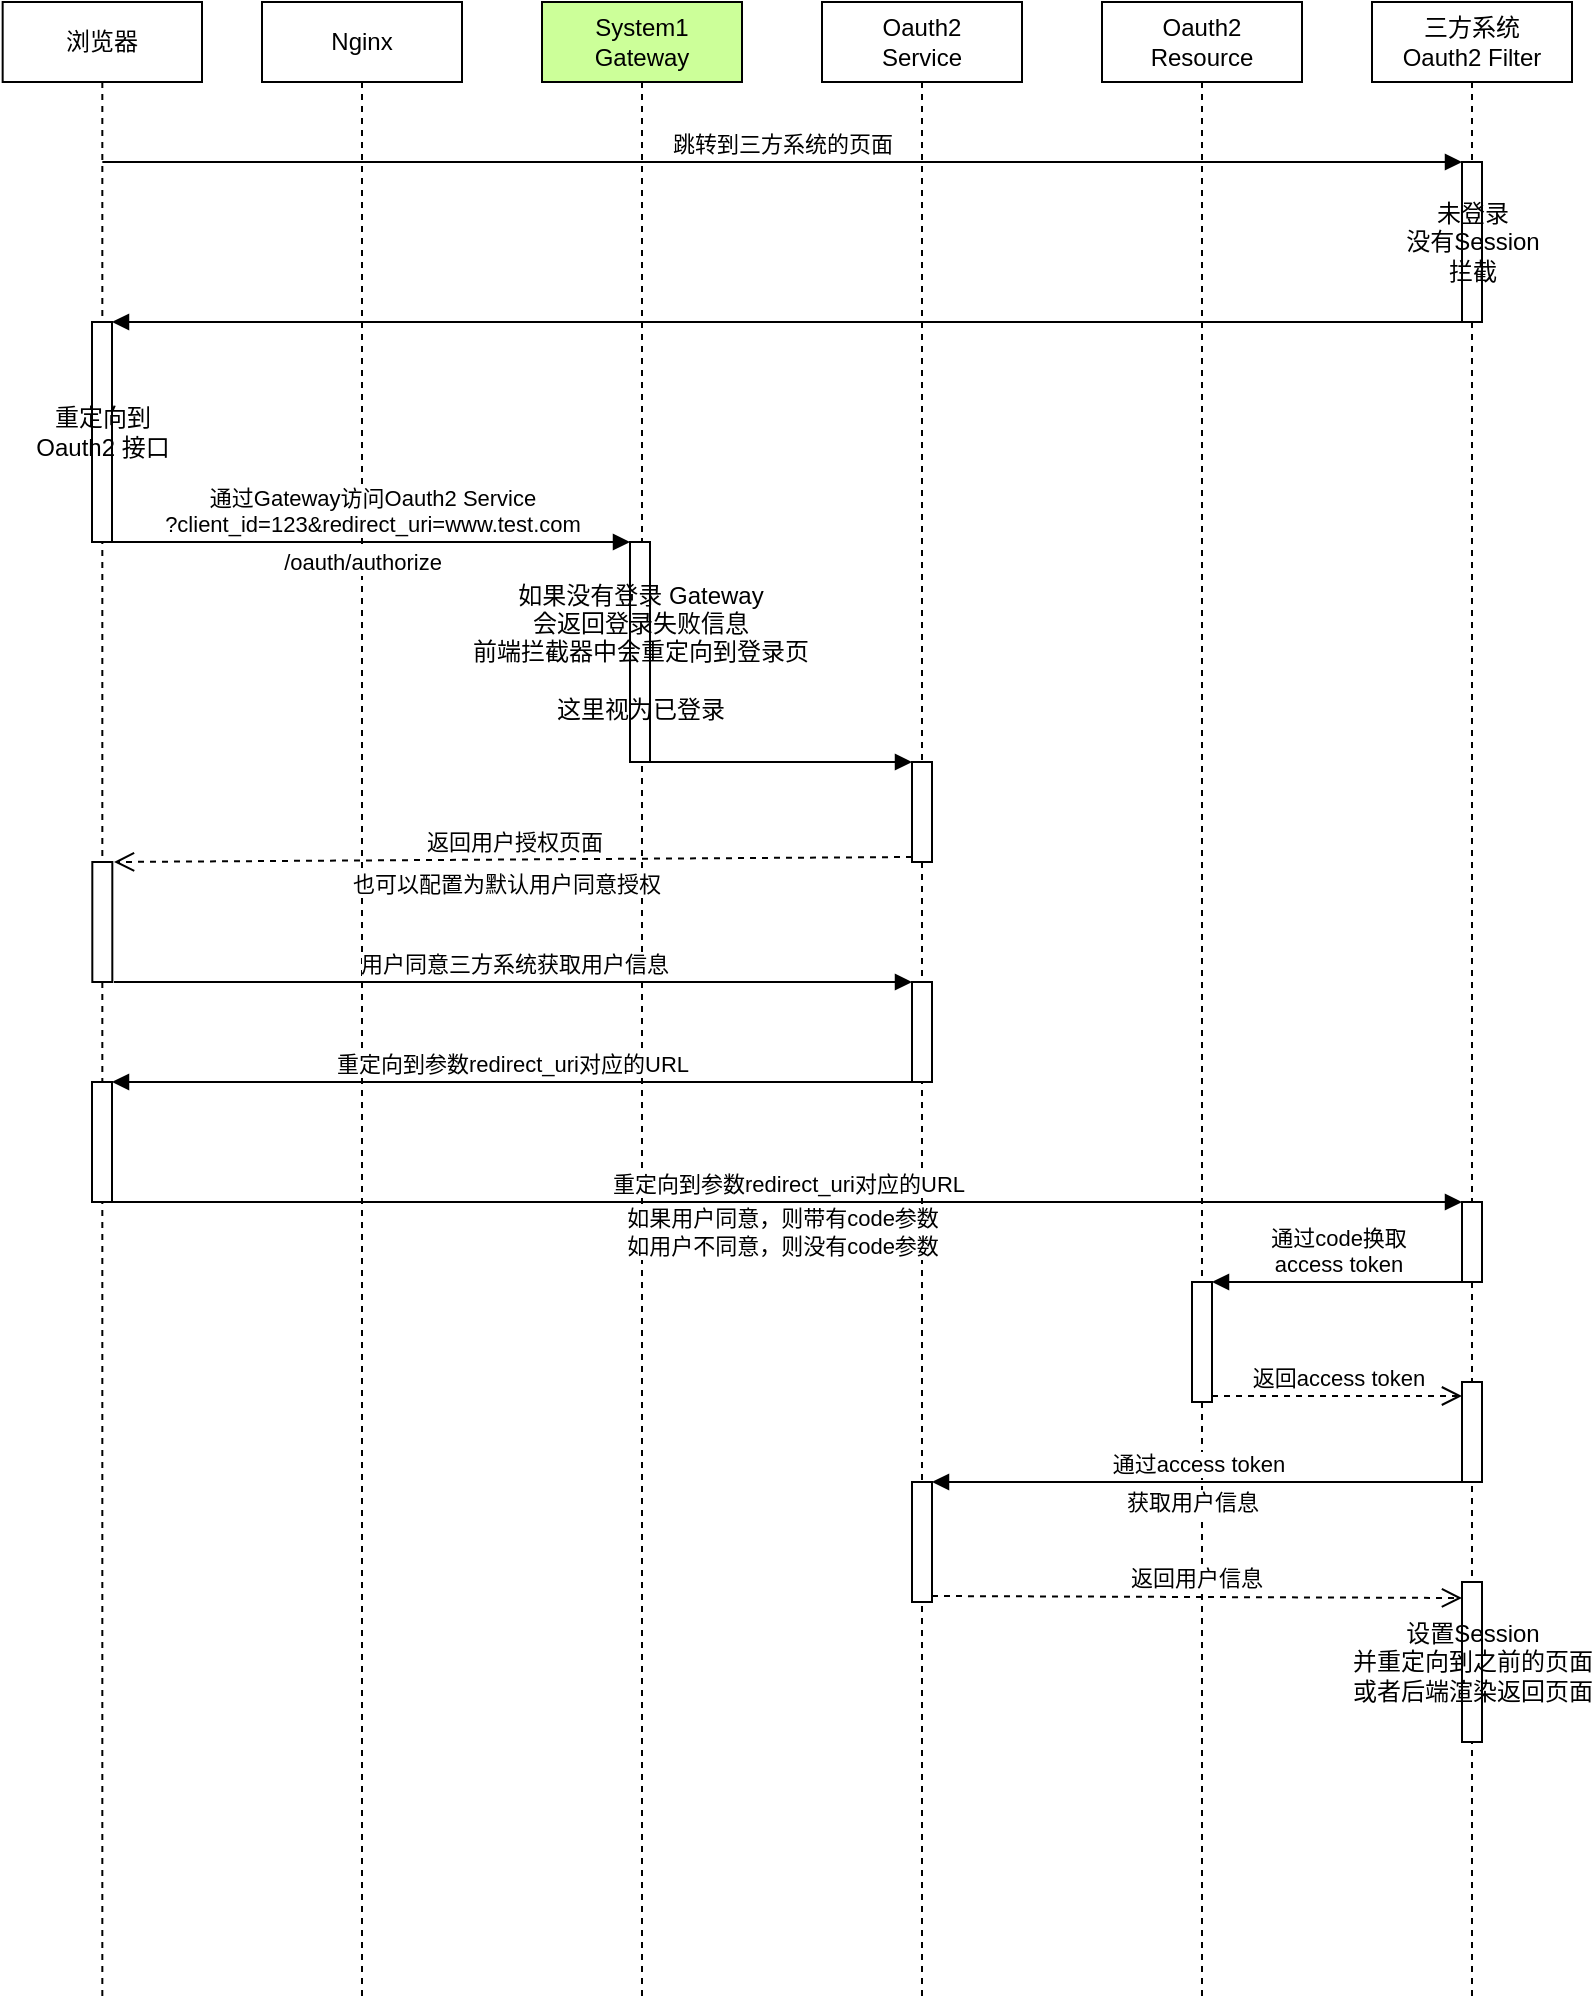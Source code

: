 <mxfile version="14.4.9" type="github">
  <diagram id="dh1iSAnI9LNPIimuFHRk" name="第 1 页">
    <mxGraphModel dx="1102" dy="1723" grid="1" gridSize="10" guides="1" tooltips="1" connect="1" arrows="1" fold="1" page="1" pageScale="1" pageWidth="827" pageHeight="1169" math="0" shadow="0">
      <root>
        <mxCell id="0" />
        <mxCell id="1" parent="0" />
        <mxCell id="rMGrHHltTkKnKPmvmLih-30" value="三方系统&lt;br&gt;Oauth2 Filter" style="shape=umlLifeline;perimeter=lifelinePerimeter;whiteSpace=wrap;html=1;container=0;collapsible=0;recursiveResize=0;outlineConnect=0;" parent="1" vertex="1">
          <mxGeometry x="755" y="-30" width="100" height="1000" as="geometry" />
        </mxCell>
        <mxCell id="rMGrHHltTkKnKPmvmLih-76" value="设置Session&lt;br&gt;并重定向到之前的页面&lt;br&gt;或者后端渲染返回页面" style="html=1;points=[];perimeter=orthogonalPerimeter;" parent="1" vertex="1">
          <mxGeometry x="800" y="760" width="10" height="80" as="geometry" />
        </mxCell>
        <mxCell id="rMGrHHltTkKnKPmvmLih-1" value="浏览器" style="shape=umlLifeline;perimeter=lifelinePerimeter;whiteSpace=wrap;html=1;container=0;collapsible=0;recursiveResize=0;outlineConnect=0;" parent="1" vertex="1">
          <mxGeometry x="70.33" y="-30" width="99.67" height="1000" as="geometry" />
        </mxCell>
        <mxCell id="rMGrHHltTkKnKPmvmLih-2" value="Nginx" style="shape=umlLifeline;perimeter=lifelinePerimeter;whiteSpace=wrap;html=1;container=0;collapsible=0;recursiveResize=0;outlineConnect=0;" parent="1" vertex="1">
          <mxGeometry x="200" y="-30" width="100" height="1000" as="geometry" />
        </mxCell>
        <mxCell id="rMGrHHltTkKnKPmvmLih-4" value="System1&lt;br&gt;Gateway" style="shape=umlLifeline;perimeter=lifelinePerimeter;whiteSpace=wrap;html=1;container=0;collapsible=0;recursiveResize=0;outlineConnect=0;fillColor=#CCFF99;" parent="1" vertex="1">
          <mxGeometry x="340" y="-30" width="100" height="1000" as="geometry" />
        </mxCell>
        <mxCell id="rMGrHHltTkKnKPmvmLih-26" value="Oauth2&lt;br&gt;Service" style="shape=umlLifeline;perimeter=lifelinePerimeter;whiteSpace=wrap;html=1;container=0;collapsible=0;recursiveResize=0;outlineConnect=0;" parent="1" vertex="1">
          <mxGeometry x="480" y="-30" width="100" height="1000" as="geometry" />
        </mxCell>
        <mxCell id="rMGrHHltTkKnKPmvmLih-27" value="未登录&lt;br&gt;没有Session&lt;br&gt;拦截" style="html=1;points=[];perimeter=orthogonalPerimeter;" parent="1" vertex="1">
          <mxGeometry x="800" y="50" width="10" height="80" as="geometry" />
        </mxCell>
        <mxCell id="rMGrHHltTkKnKPmvmLih-28" value="跳转到三方系统的页面" style="html=1;verticalAlign=bottom;endArrow=block;entryX=0;entryY=0;" parent="1" source="rMGrHHltTkKnKPmvmLih-1" target="rMGrHHltTkKnKPmvmLih-27" edge="1">
          <mxGeometry relative="1" as="geometry">
            <mxPoint x="595" y="50" as="sourcePoint" />
          </mxGeometry>
        </mxCell>
        <mxCell id="rMGrHHltTkKnKPmvmLih-31" value="Oauth2&lt;br&gt;Resource" style="shape=umlLifeline;perimeter=lifelinePerimeter;whiteSpace=wrap;html=1;container=0;collapsible=0;recursiveResize=0;outlineConnect=0;" parent="1" vertex="1">
          <mxGeometry x="620" y="-30" width="100" height="1000" as="geometry" />
        </mxCell>
        <mxCell id="rMGrHHltTkKnKPmvmLih-32" value="重定向到&lt;br&gt;Oauth2 接口" style="html=1;points=[];perimeter=orthogonalPerimeter;" parent="1" vertex="1">
          <mxGeometry x="115" y="130" width="10" height="110" as="geometry" />
        </mxCell>
        <mxCell id="rMGrHHltTkKnKPmvmLih-33" value="" style="html=1;verticalAlign=bottom;endArrow=block;entryX=1;entryY=0;exitX=0;exitY=1;exitDx=0;exitDy=0;exitPerimeter=0;" parent="1" source="rMGrHHltTkKnKPmvmLih-27" target="rMGrHHltTkKnKPmvmLih-32" edge="1">
          <mxGeometry relative="1" as="geometry">
            <mxPoint x="880" y="130" as="sourcePoint" />
          </mxGeometry>
        </mxCell>
        <mxCell id="rMGrHHltTkKnKPmvmLih-35" value="如果没有登录 Gateway&lt;br&gt;会返回登录失败信息&lt;br&gt;前端拦截器中会重定向到登录页&lt;br&gt;&lt;br&gt;这里视为已登录" style="html=1;points=[];perimeter=orthogonalPerimeter;" parent="1" vertex="1">
          <mxGeometry x="384" y="240" width="10" height="110" as="geometry" />
        </mxCell>
        <mxCell id="rMGrHHltTkKnKPmvmLih-36" value="通过Gateway访问Oauth2 Service&lt;br&gt;?client_id=123&amp;amp;redirect_uri=www.test.com" style="html=1;verticalAlign=bottom;endArrow=block;entryX=0;entryY=0;exitX=1.1;exitY=1;exitDx=0;exitDy=0;exitPerimeter=0;" parent="1" target="rMGrHHltTkKnKPmvmLih-35" edge="1">
          <mxGeometry relative="1" as="geometry">
            <mxPoint x="125" y="240" as="sourcePoint" />
          </mxGeometry>
        </mxCell>
        <mxCell id="rMGrHHltTkKnKPmvmLih-41" value="/oauth/authorize" style="edgeLabel;html=1;align=center;verticalAlign=middle;resizable=0;points=[];" parent="rMGrHHltTkKnKPmvmLih-36" vertex="1" connectable="0">
          <mxGeometry x="-0.081" relative="1" as="geometry">
            <mxPoint x="6" y="10" as="offset" />
          </mxGeometry>
        </mxCell>
        <mxCell id="rMGrHHltTkKnKPmvmLih-38" value="" style="html=1;points=[];perimeter=orthogonalPerimeter;" parent="1" vertex="1">
          <mxGeometry x="525" y="350" width="10" height="50" as="geometry" />
        </mxCell>
        <mxCell id="rMGrHHltTkKnKPmvmLih-39" value="" style="html=1;verticalAlign=bottom;endArrow=block;entryX=0;entryY=0;" parent="1" source="rMGrHHltTkKnKPmvmLih-35" target="rMGrHHltTkKnKPmvmLih-38" edge="1">
          <mxGeometry relative="1" as="geometry">
            <mxPoint x="455" y="350" as="sourcePoint" />
          </mxGeometry>
        </mxCell>
        <mxCell id="rMGrHHltTkKnKPmvmLih-40" value="返回用户授权页面" style="html=1;verticalAlign=bottom;endArrow=open;dashed=1;endSize=8;exitX=0;exitY=0.95;entryX=1.084;entryY=0;entryDx=0;entryDy=0;entryPerimeter=0;" parent="1" source="rMGrHHltTkKnKPmvmLih-38" target="rMGrHHltTkKnKPmvmLih-46" edge="1">
          <mxGeometry relative="1" as="geometry">
            <mxPoint x="455" y="426" as="targetPoint" />
          </mxGeometry>
        </mxCell>
        <mxCell id="rMGrHHltTkKnKPmvmLih-42" value="也可以配置为默认用户同意授权" style="edgeLabel;html=1;align=center;verticalAlign=middle;resizable=0;points=[];" parent="rMGrHHltTkKnKPmvmLih-40" vertex="1" connectable="0">
          <mxGeometry x="-0.507" relative="1" as="geometry">
            <mxPoint x="-105" y="12.5" as="offset" />
          </mxGeometry>
        </mxCell>
        <mxCell id="rMGrHHltTkKnKPmvmLih-46" value="" style="html=1;points=[];perimeter=orthogonalPerimeter;" parent="1" vertex="1">
          <mxGeometry x="115.16" y="400" width="10" height="60" as="geometry" />
        </mxCell>
        <mxCell id="rMGrHHltTkKnKPmvmLih-49" value="" style="html=1;points=[];perimeter=orthogonalPerimeter;" parent="1" vertex="1">
          <mxGeometry x="525" y="460" width="10" height="50" as="geometry" />
        </mxCell>
        <mxCell id="rMGrHHltTkKnKPmvmLih-50" value="用户同意三方系统获取用户信息" style="html=1;verticalAlign=bottom;endArrow=block;entryX=0;entryY=0;exitX=1.084;exitY=1;exitDx=0;exitDy=0;exitPerimeter=0;" parent="1" source="rMGrHHltTkKnKPmvmLih-46" target="rMGrHHltTkKnKPmvmLih-49" edge="1">
          <mxGeometry relative="1" as="geometry">
            <mxPoint x="455" y="460" as="sourcePoint" />
          </mxGeometry>
        </mxCell>
        <mxCell id="rMGrHHltTkKnKPmvmLih-55" value="" style="html=1;points=[];perimeter=orthogonalPerimeter;" parent="1" vertex="1">
          <mxGeometry x="115" y="510" width="10" height="60" as="geometry" />
        </mxCell>
        <mxCell id="rMGrHHltTkKnKPmvmLih-56" value="重定向到参数redirect_uri对应的URL" style="html=1;verticalAlign=bottom;endArrow=block;entryX=1;entryY=0;exitX=0;exitY=1;exitDx=0;exitDy=0;exitPerimeter=0;" parent="1" source="rMGrHHltTkKnKPmvmLih-49" target="rMGrHHltTkKnKPmvmLih-55" edge="1">
          <mxGeometry relative="1" as="geometry">
            <mxPoint x="185" y="510" as="sourcePoint" />
          </mxGeometry>
        </mxCell>
        <mxCell id="rMGrHHltTkKnKPmvmLih-58" value="如果用户同意，则带有code参数&lt;br&gt;如用户不同意，则没有code参数" style="edgeLabel;html=1;align=center;verticalAlign=middle;resizable=0;points=[];" parent="rMGrHHltTkKnKPmvmLih-56" vertex="1" connectable="0">
          <mxGeometry x="-0.135" y="3" relative="1" as="geometry">
            <mxPoint x="108" y="72" as="offset" />
          </mxGeometry>
        </mxCell>
        <mxCell id="rMGrHHltTkKnKPmvmLih-59" value="" style="html=1;points=[];perimeter=orthogonalPerimeter;" parent="1" vertex="1">
          <mxGeometry x="800" y="570" width="10" height="40" as="geometry" />
        </mxCell>
        <mxCell id="rMGrHHltTkKnKPmvmLih-60" value="重定向到参数redirect_uri对应的URL" style="html=1;verticalAlign=bottom;endArrow=block;entryX=0;entryY=0;exitX=1;exitY=1;exitDx=0;exitDy=0;exitPerimeter=0;" parent="1" source="rMGrHHltTkKnKPmvmLih-55" target="rMGrHHltTkKnKPmvmLih-59" edge="1">
          <mxGeometry relative="1" as="geometry">
            <mxPoint x="730" y="570" as="sourcePoint" />
          </mxGeometry>
        </mxCell>
        <mxCell id="rMGrHHltTkKnKPmvmLih-63" value="" style="html=1;points=[];perimeter=orthogonalPerimeter;" parent="1" vertex="1">
          <mxGeometry x="665" y="610" width="10" height="60" as="geometry" />
        </mxCell>
        <mxCell id="rMGrHHltTkKnKPmvmLih-64" value="通过code换取&lt;br&gt;access token" style="html=1;verticalAlign=bottom;endArrow=block;entryX=1;entryY=0;exitX=0;exitY=1;exitDx=0;exitDy=0;exitPerimeter=0;" parent="1" source="rMGrHHltTkKnKPmvmLih-59" target="rMGrHHltTkKnKPmvmLih-63" edge="1">
          <mxGeometry relative="1" as="geometry">
            <mxPoint x="735" y="610" as="sourcePoint" />
          </mxGeometry>
        </mxCell>
        <mxCell id="rMGrHHltTkKnKPmvmLih-65" value="返回access token" style="html=1;verticalAlign=bottom;endArrow=open;dashed=1;endSize=8;exitX=1;exitY=0.95;entryX=0;entryY=0.14;entryDx=0;entryDy=0;entryPerimeter=0;" parent="1" source="rMGrHHltTkKnKPmvmLih-63" target="rMGrHHltTkKnKPmvmLih-66" edge="1">
          <mxGeometry relative="1" as="geometry">
            <mxPoint x="780" y="667" as="targetPoint" />
          </mxGeometry>
        </mxCell>
        <mxCell id="rMGrHHltTkKnKPmvmLih-66" value="" style="html=1;points=[];perimeter=orthogonalPerimeter;" parent="1" vertex="1">
          <mxGeometry x="800" y="660" width="10" height="50" as="geometry" />
        </mxCell>
        <mxCell id="rMGrHHltTkKnKPmvmLih-72" value="" style="html=1;points=[];perimeter=orthogonalPerimeter;" parent="1" vertex="1">
          <mxGeometry x="525" y="710" width="10" height="60" as="geometry" />
        </mxCell>
        <mxCell id="rMGrHHltTkKnKPmvmLih-73" value="通过access token" style="html=1;verticalAlign=bottom;endArrow=block;entryX=1;entryY=0;exitX=0;exitY=1;exitDx=0;exitDy=0;exitPerimeter=0;" parent="1" source="rMGrHHltTkKnKPmvmLih-66" target="rMGrHHltTkKnKPmvmLih-72" edge="1">
          <mxGeometry relative="1" as="geometry">
            <mxPoint x="595" y="710" as="sourcePoint" />
          </mxGeometry>
        </mxCell>
        <mxCell id="rMGrHHltTkKnKPmvmLih-75" value="获取用户信息" style="edgeLabel;html=1;align=center;verticalAlign=middle;resizable=0;points=[];" parent="rMGrHHltTkKnKPmvmLih-73" vertex="1" connectable="0">
          <mxGeometry x="-0.457" y="2" relative="1" as="geometry">
            <mxPoint x="-63" y="8" as="offset" />
          </mxGeometry>
        </mxCell>
        <mxCell id="rMGrHHltTkKnKPmvmLih-74" value="返回用户信息" style="html=1;verticalAlign=bottom;endArrow=open;dashed=1;endSize=8;exitX=1;exitY=0.95;entryX=0;entryY=0.1;entryDx=0;entryDy=0;entryPerimeter=0;" parent="1" source="rMGrHHltTkKnKPmvmLih-72" target="rMGrHHltTkKnKPmvmLih-76" edge="1">
          <mxGeometry relative="1" as="geometry">
            <mxPoint x="750" y="767" as="targetPoint" />
          </mxGeometry>
        </mxCell>
      </root>
    </mxGraphModel>
  </diagram>
</mxfile>
